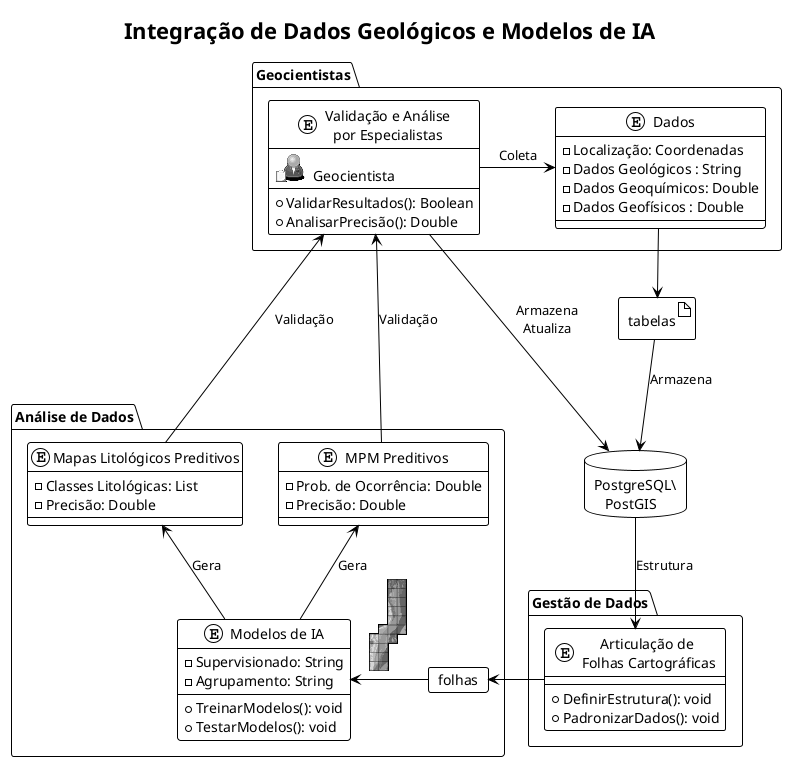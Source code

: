 @startuml PreditorTerra
title Integração de Dados Geológicos e Modelos de IA
!define osaPuml https://raw.githubusercontent.com/Crashedmind/PlantUML-opensecurityarchitecture2-icons/master
!include <osa/user/audit/audit.puml>
!theme plain
allowmixing

' Definição de Componentes
' Processo de Validação
package "Geocientistas" {
    entity "Validação e Análise\npor Especialistas" as validacao {
        <$audit{scale=0.25}>  Geocientista
      +ValidarResultados(): Boolean
      +AnalisarPrecisão(): Double
    }
    entity "Dados" as dados {
        -Localização: Coordenadas
        -Dados Geológicos : String
        -Dados Geoquímicos: Double
        -Dados Geofísicos : Double
    }
}


database "PostgreSQL\\\n   PostGIS" as banco {
}
package "Gestão de Dados" {
    entity "Articulação de\n Folhas Cartográficas" as articulacao {
      +DefinirEstrutura(): void
      +PadronizarDados(): void
    }

}
package "Análise de Dados" {
    entity "Modelos de IA" as modelos {
      -Supervisionado: String
      -Agrupamento: String
      +TreinarModelos(): void
      +TestarModelos(): void
    }
    entity "MPM Preditivos" as mpmp {
      -Prob. de Ocorrência: Double
      -Precisão: Double
    }
    entity "Mapas Litológicos Preditivos" as mlp {
      -Classes Litológicas: List
      -Precisão: Double
    }
    sprite $pedaco [41x100/16] {
    00000000000000000000000000000000000000000
    00000000000000000000000000000000000000000
    00000000000000000000000000000000000000000
    00000000000000000000000000000000000000000
    0000000000000000000FCBCCCCCCDDCCCCCCCCF00
    0000000000000000000FA8997899AA9989879AF00
    0000000000000000000FA8798899A88998999AF00
    0000000000000000000F97798898A87999999AF00
    0000000000000000000F889988998969999899F00
    0000000000000000000F979989887A6899899AF00
    0000000000000000000F87988866786899699AF00
    0000000000000000000F87899666896899689AF00
    0000000000000000000F87799876986799899AF00
    0000000000000000000FBAABBBA9AA9AABBBBBF00
    0000000000000000000F98896766786888899AF00
    0000000000000000000F98796666786888899AF00
    0000000000000000000F98896666786888999AF00
    0000000000000000000F98776566787888999AF00
    0000000000000000000F98556566786888999AF00
    0000000000000000000F96456566786899999AF00
    0000000000000000000F96456566786999999AF00
    0000000000000000000F87766666786899999AF00
    0000000000000000000FAAA99999AA9ABBBBBBF00
    0000000000000000000F78656656786799999AF00
    0000000000000000000F78665555786799999AF00
    0000000000000000000F87776665786799999AF00
    0000000000000000000F78776666786799999AF00
    0000000000000000000F58766665786799999AF00
    0000000000000000000F46876665786699999AF00
    0000000000000000000F54887655786699999AF00
    0000000000000000000F44688665786689999AF00
    0000000000000000000F878AAA99AA99ABBBBBF00
    0000000000000000000F54478876786689999AF00
    0000000000000000000F53368876786679999AF00
    0000000000000000000F53478876786679999AF00
    0000000000000000000F64368776786679999AF00
    0000000000000000000F64358886786679999AF00
    0000000000000000000F63347887786679999AF00
    0000000000000000000F53336887786656999AF00
    0000000000000000000F53336877786556999AF00
    0000000000000000000F87778AA99A8889BBBBF00
    0000000000000000000F55556997887778AAAAF00
    0000000000000000000F44456886786669999AF00
    0000000000000000000F44356766786689999AF00
    0000000000000000000F44357766786699999AF00
    0000000000000000000F43458666786899999AF00
    0000000000000000000F43566666786999999AF00
    0000000000000000000F44566666786999999AF00
    0000000000000000000F555666668879999999F00
    0000000000FFFFFFFFFF778888889BAAAAAAA9F00
    0000000000F9999755588888888899AAAAAA97F00
    0000000000F887543347766666667999999956F00
    0000000000F743344457766666668A99999656F00
    0000000000E33444555876666666AA99997556F00
    0000000000E55555556876666669AA99985568F00
    0000000000E55555566876666799AA99965558F00
    0000000000E55555666876668999AA99855556F00
    0000000000E45556666876689899AA99655556F00
    0FFFFFFFFFF566677778879AAAAABBA9766666F00
    0E76568866978888899A98BBBBBABFFFFFFFFFF00
    0E54245533745566666865999997AF00000000000
    0D54245433755666666765899997AF00000000000
    0D53355443755666665767998888AF00000000000
    0E53444533755666665769996975AF00000000000
    0D464334437666666657799857977F00000000000
    0D465434547666666657689856887F00000000000
    0E888643558666666557699967898F00000000000
    0E88864444776666665899999999AF00000000000
    0E9AA87788A99999988AFEEEEEEEEF00000000000
    0E56543443876666655AF00000000000000000000
    0E55533444976666655AF00000000000000000000
    0E554334449766666659F00000000000000000000
    0E53334435976666655AF00000000000000000000
    0E44334436976666659AF00000000000000000000
    0D54334446976566669AF00000000000000000000
    0D54334356975666688AF00000000000000000000
    0E44344356965666899AF00000000000000000000
    0E67777799B9999AABBCF00000000000000000000
    0D23344466866688999AF00000000000000000000
    0D33344565866777999AF00000000000000000000
    0D44344565866889999AF00000000000000000000
    0D44444655867889999AF00000000000000000000
    0D43344655867899999AF00000000000000000000
    0D44345655877899999AF00000000000000000000
    0D43345655878899999AF00000000000000000000
    0D43345655878899999AF00000000000000000000
    0E88888888BAAABBBBBBF00000000000000000000
    0D333355459888999988F00000000000000000000
    0D43335556A888999868F00000000000000000000
    0D43335667A989997668F00000000000000000000
    0D43336678A989976667F00000000000000000000
    0D43346688A989766668F00000000000000000000
    0D33356788A897666669F00000000000000000000
    0D33357888A78666667AF00000000000000000000
    0D44368878A766666569F00000000000000000000
    0E999BCBBBCBAAAAABBCF00000000000000000000
    00000000000000000000000000000000000000000
    00000000000000000000000000000000000000000
    00000000000000000000000000000000000000000
    00000000000000000000000000000000000000000
    }
card folhas
}

artifact tabelas

' Relações Revisadas para Refletir o Novo Fluxo
validacao -r-> dados : "Coleta"
dados -d-> tabelas 
tabelas -d-> banco : "Armazena"
banco -d-> articulacao : "Estrutura"
articulacao -r-> folhas 
folhas -l> modelos: <$pedaco>
modelos -u-> mlp : "Gera"
modelos -u-> mpmp : "Gera"
mlp -u-> validacao : "Validação"
mpmp -u-> validacao : "Validação"
validacao -d-> banco : "Armazena\nAtualiza"

@enduml


